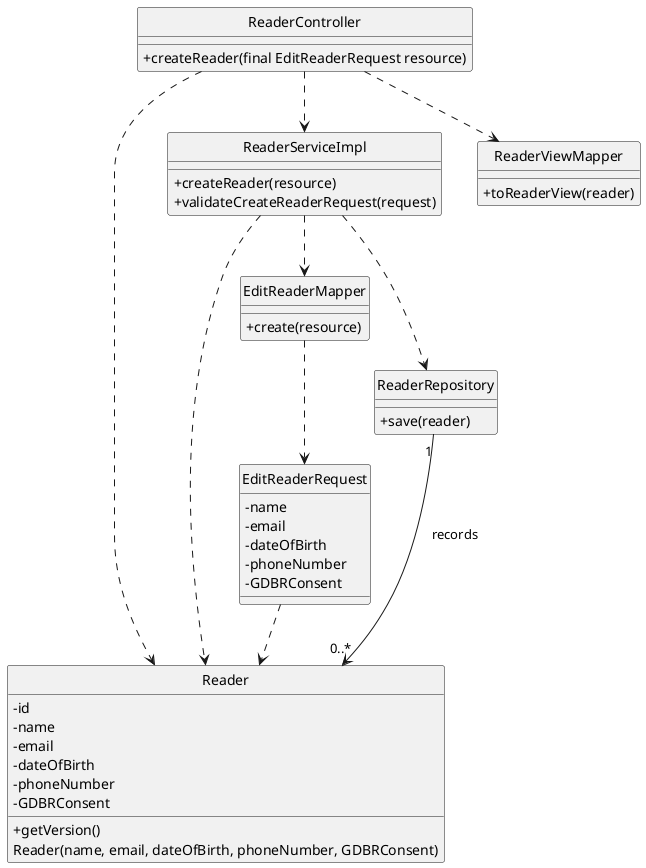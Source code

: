 @startuml
'https://plantuml.com/class-diagram

hide circle
skinparam classAttributeIconSize 0

class Reader{
    - id
    - name
    - email
    - dateOfBirth
    - phoneNumber
    - GDBRConsent
    + getVersion()
    Reader(name, email, dateOfBirth, phoneNumber, GDBRConsent)
}

class ReaderController
{
    + createReader(final EditReaderRequest resource)
}
class ReaderServiceImpl
{
    + createReader(resource)
    + validateCreateReaderRequest(request)
}
class ReaderViewMapper
{
    + toReaderView(reader)
}

class EditReaderMapper
{
    + create(resource)
}

class ReaderRepository
{
    + save(reader)
}

class EditReaderRequest
{
    - name
    - email
    - dateOfBirth
    - phoneNumber
    - GDBRConsent
}

ReaderController ..> ReaderServiceImpl
ReaderServiceImpl ..> EditReaderMapper
ReaderServiceImpl ..> ReaderRepository
ReaderController ..> ReaderViewMapper
EditReaderMapper ..> EditReaderRequest
ReaderController ..> Reader
ReaderServiceImpl ..> Reader
EditReaderRequest ..> Reader
ReaderRepository "1" --> "0..*" Reader: records

@enduml
